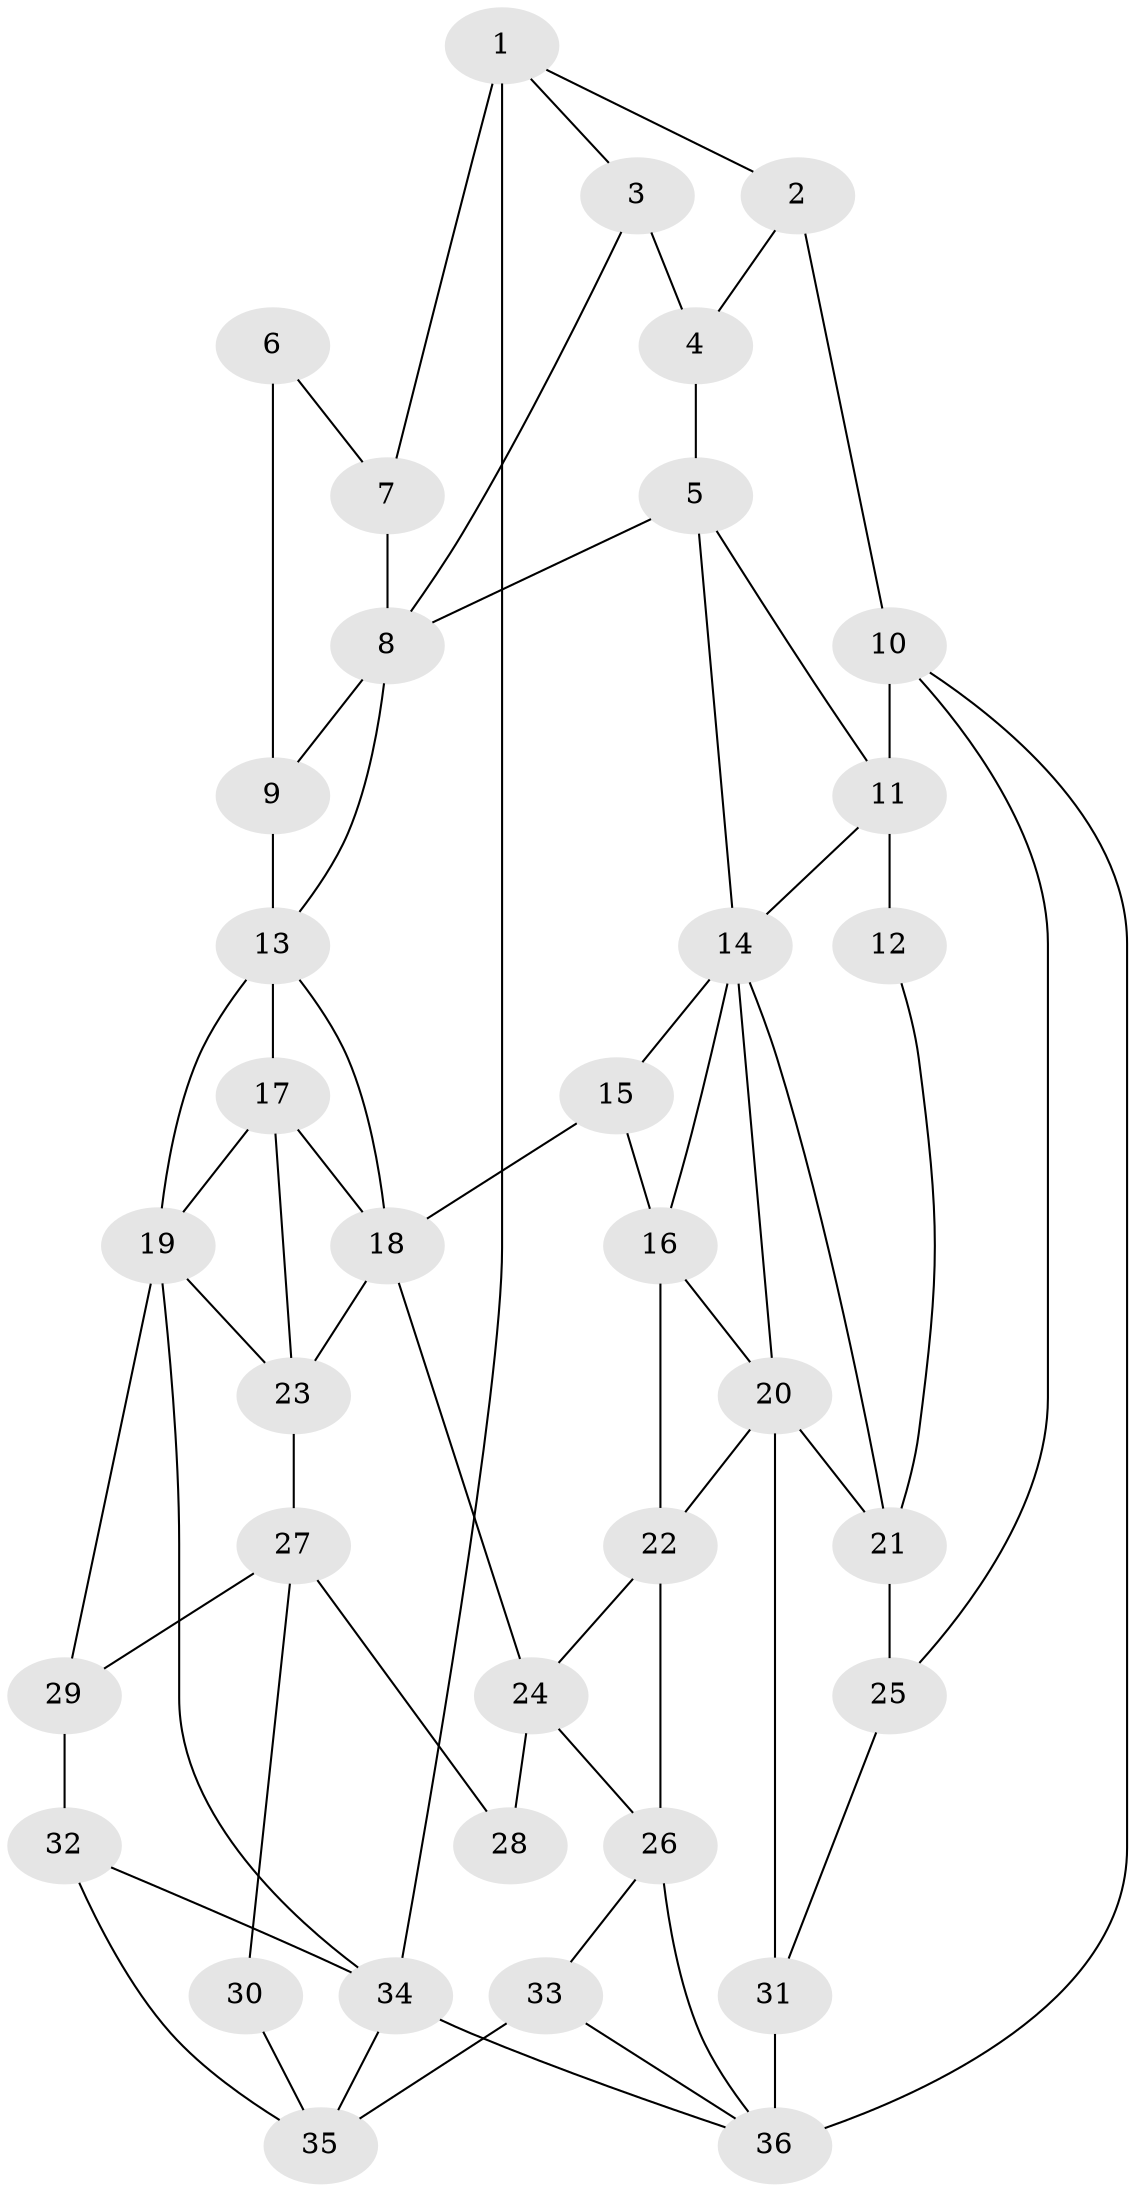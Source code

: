 // original degree distribution, {3: 0.03418803418803419, 4: 0.26495726495726496, 6: 0.27350427350427353, 5: 0.42735042735042733}
// Generated by graph-tools (version 1.1) at 2025/38/03/04/25 23:38:34]
// undirected, 36 vertices, 67 edges
graph export_dot {
  node [color=gray90,style=filled];
  1;
  2;
  3;
  4;
  5;
  6;
  7;
  8;
  9;
  10;
  11;
  12;
  13;
  14;
  15;
  16;
  17;
  18;
  19;
  20;
  21;
  22;
  23;
  24;
  25;
  26;
  27;
  28;
  29;
  30;
  31;
  32;
  33;
  34;
  35;
  36;
  1 -- 2 [weight=1.0];
  1 -- 3 [weight=1.0];
  1 -- 7 [weight=2.0];
  1 -- 34 [weight=1.0];
  2 -- 4 [weight=1.0];
  2 -- 10 [weight=2.0];
  3 -- 4 [weight=2.0];
  3 -- 8 [weight=1.0];
  4 -- 5 [weight=1.0];
  5 -- 8 [weight=1.0];
  5 -- 11 [weight=1.0];
  5 -- 14 [weight=1.0];
  6 -- 7 [weight=1.0];
  6 -- 9 [weight=2.0];
  7 -- 8 [weight=2.0];
  8 -- 9 [weight=1.0];
  8 -- 13 [weight=1.0];
  9 -- 13 [weight=2.0];
  10 -- 11 [weight=2.0];
  10 -- 25 [weight=1.0];
  10 -- 36 [weight=1.0];
  11 -- 12 [weight=2.0];
  11 -- 14 [weight=1.0];
  12 -- 21 [weight=1.0];
  13 -- 17 [weight=1.0];
  13 -- 18 [weight=1.0];
  13 -- 19 [weight=1.0];
  14 -- 15 [weight=1.0];
  14 -- 16 [weight=1.0];
  14 -- 20 [weight=1.0];
  14 -- 21 [weight=1.0];
  15 -- 16 [weight=2.0];
  15 -- 18 [weight=2.0];
  16 -- 20 [weight=1.0];
  16 -- 22 [weight=2.0];
  17 -- 18 [weight=1.0];
  17 -- 19 [weight=1.0];
  17 -- 23 [weight=1.0];
  18 -- 23 [weight=1.0];
  18 -- 24 [weight=1.0];
  19 -- 23 [weight=1.0];
  19 -- 29 [weight=1.0];
  19 -- 34 [weight=1.0];
  20 -- 21 [weight=1.0];
  20 -- 22 [weight=1.0];
  20 -- 31 [weight=1.0];
  21 -- 25 [weight=1.0];
  22 -- 24 [weight=1.0];
  22 -- 26 [weight=1.0];
  23 -- 27 [weight=1.0];
  24 -- 26 [weight=1.0];
  24 -- 28 [weight=2.0];
  25 -- 31 [weight=2.0];
  26 -- 33 [weight=1.0];
  26 -- 36 [weight=1.0];
  27 -- 28 [weight=2.0];
  27 -- 29 [weight=1.0];
  27 -- 30 [weight=2.0];
  29 -- 32 [weight=2.0];
  30 -- 35 [weight=2.0];
  31 -- 36 [weight=3.0];
  32 -- 34 [weight=3.0];
  32 -- 35 [weight=1.0];
  33 -- 35 [weight=2.0];
  33 -- 36 [weight=1.0];
  34 -- 35 [weight=1.0];
  34 -- 36 [weight=1.0];
}
